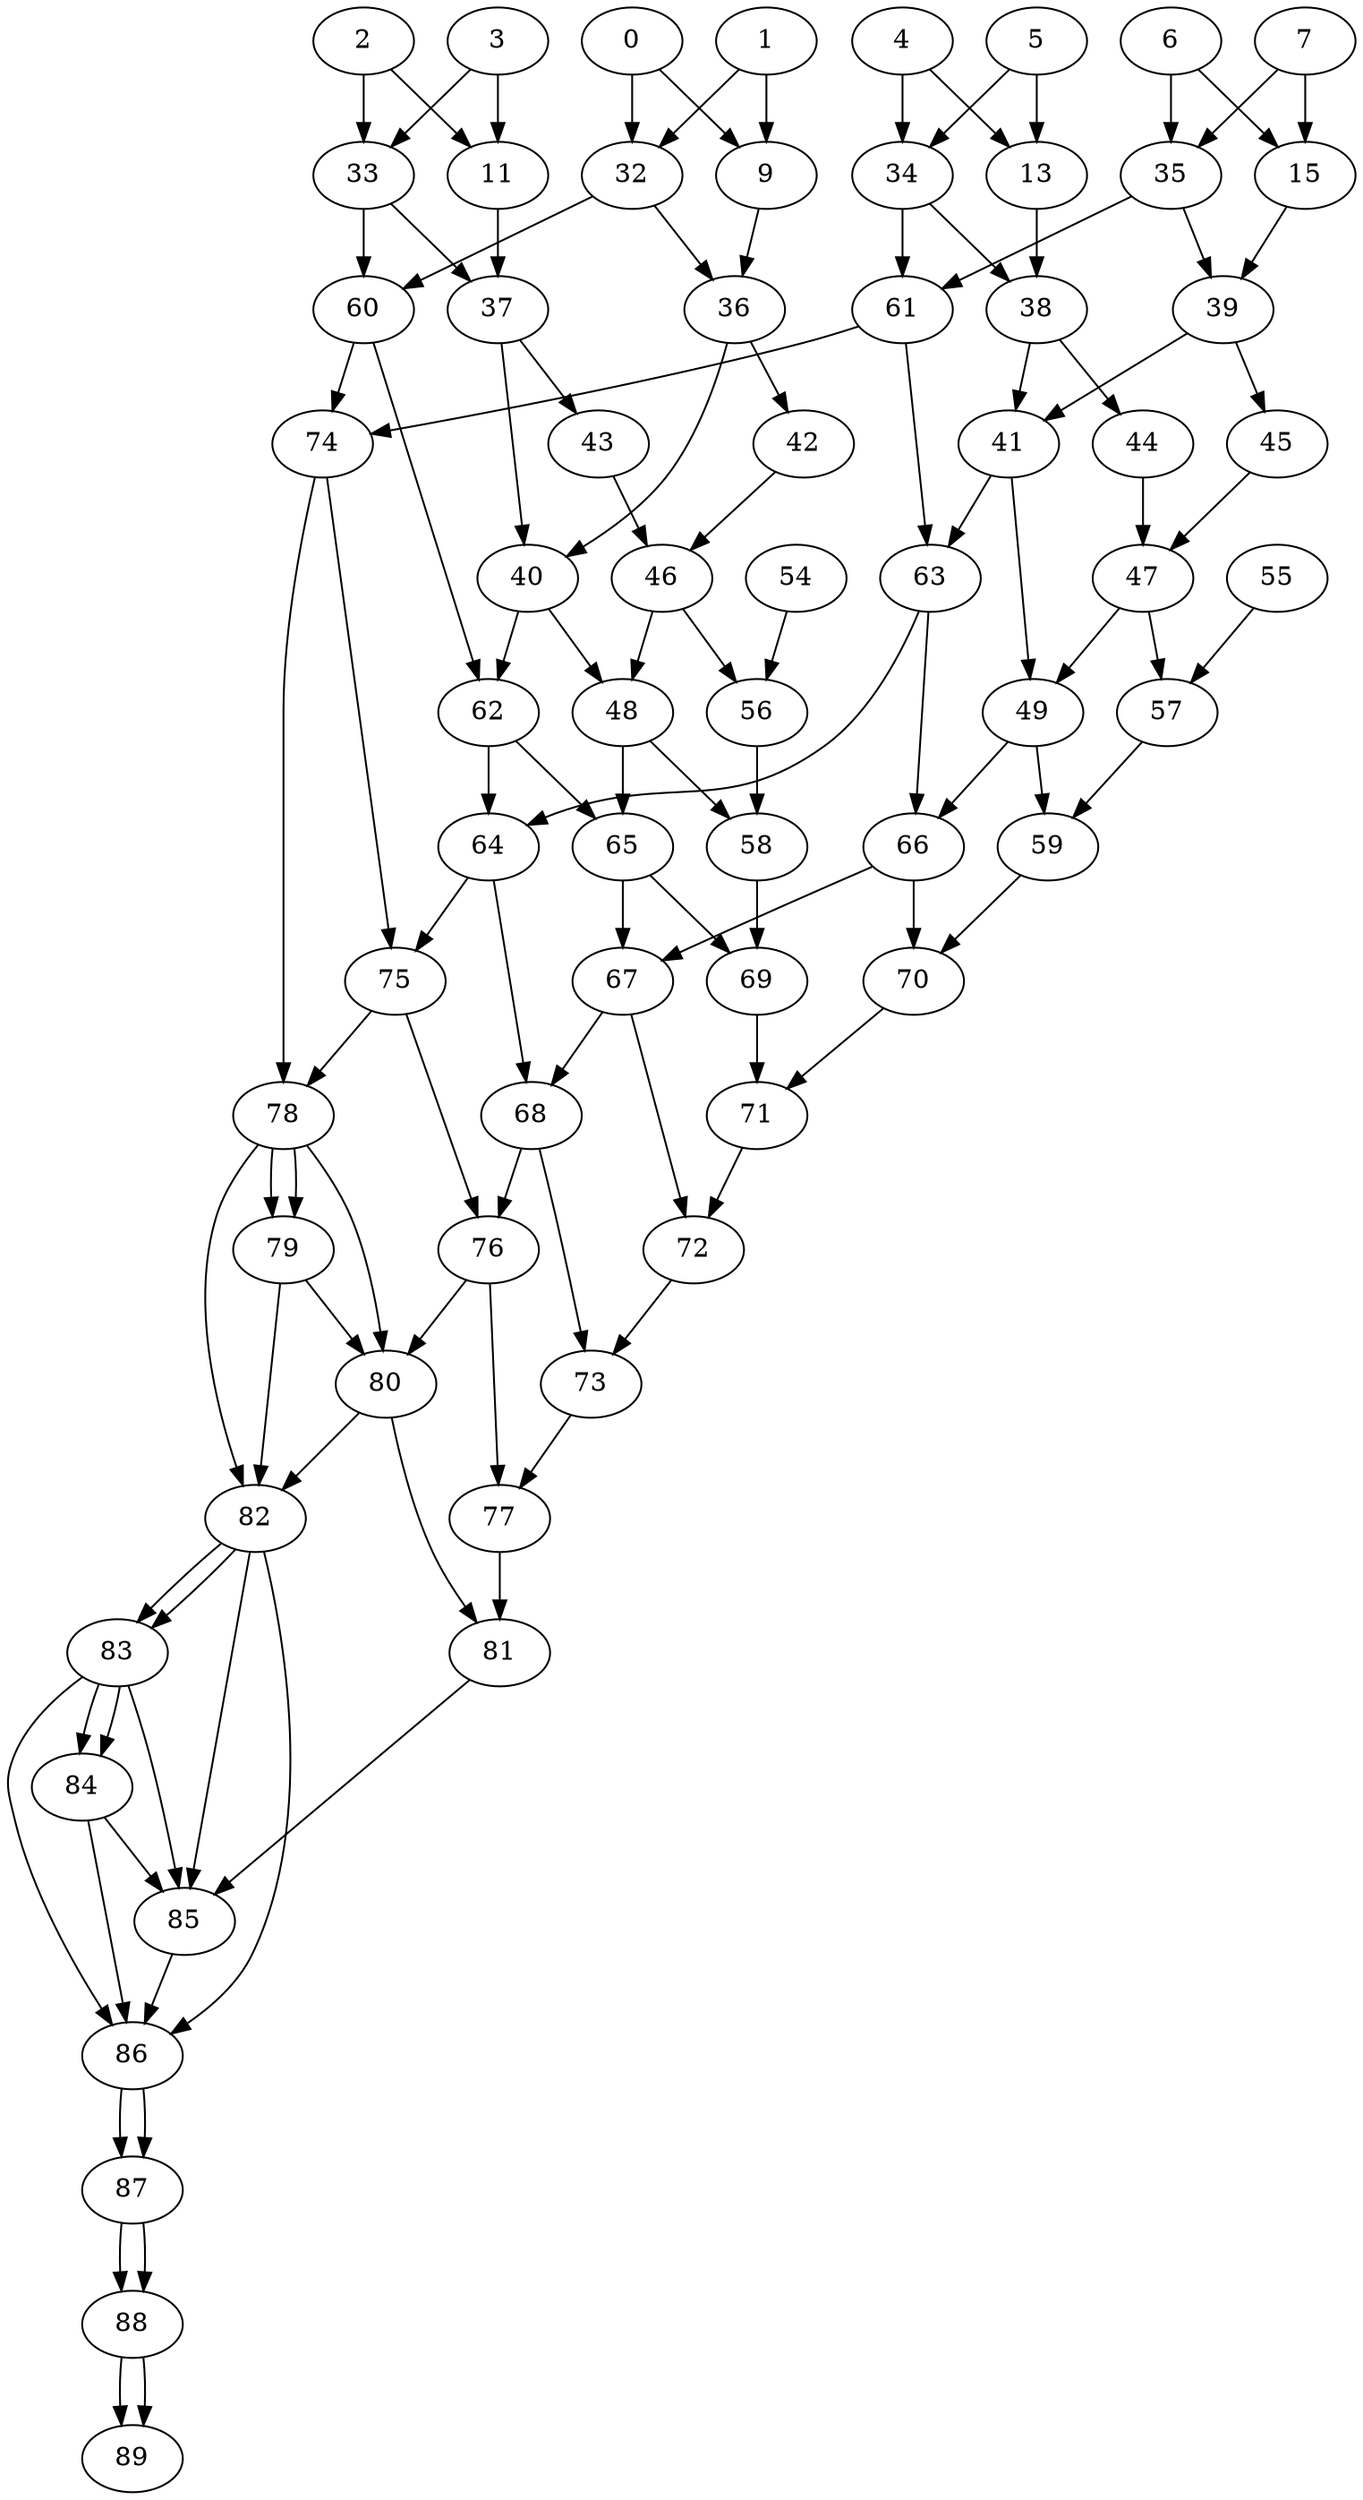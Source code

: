 digraph {
    0 [ ]
    1 [ ]
    2 [ ]
    3 [ ]
    4 [ ]
    5 [ ]
    6 [ ]
    7 [ ]
    9 [ ]
    11 [ ]
    13 [ ]
    15 [ ]
    32 [ ]
    33 [ ]
    34 [ ]
    35 [ ]
    36 [ ]
    37 [ ]
    38 [ ]
    39 [ ]
    40 [ ]
    41 [ ]
    42 [ ]
    43 [ ]
    44 [ ]
    45 [ ]
    46 [ ]
    47 [ ]
    48 [ ]
    49 [ ]
    54 [ ]
    55 [ ]
    56 [ ]
    57 [ ]
    58 [ ]
    59 [ ]
    60 [ ]
    61 [ ]
    62 [ ]
    63 [ ]
    64 [ ]
    65 [ ]
    66 [ ]
    67 [ ]
    68 [ ]
    69 [ ]
    70 [ ]
    71 [ ]
    72 [ ]
    73 [ ]
    74 [ ]
    75 [ ]
    76 [ ]
    77 [ ]
    78 [ ]
    79 [ ]
    80 [ ]
    81 [ ]
    82 [ ]
    83 [ ]
    84 [ ]
    85 [ ]
    86 [ ]
    87 [ ]
    88 [ ]
    89 [ ]
    0 -> 9 [ ]
    1 -> 9 [ ]
    2 -> 11 [ ]
    3 -> 11 [ ]
    4 -> 13 [ ]
    5 -> 13 [ ]
    6 -> 15 [ ]
    7 -> 15 [ ]
    0 -> 32 [ ]
    1 -> 32 [ ]
    2 -> 33 [ ]
    3 -> 33 [ ]
    4 -> 34 [ ]
    5 -> 34 [ ]
    6 -> 35 [ ]
    7 -> 35 [ ]
    32 -> 36 [ ]
    9 -> 36 [ ]
    33 -> 37 [ ]
    11 -> 37 [ ]
    34 -> 38 [ ]
    13 -> 38 [ ]
    35 -> 39 [ ]
    15 -> 39 [ ]
    36 -> 40 [ ]
    37 -> 40 [ ]
    38 -> 41 [ ]
    39 -> 41 [ ]
    36 -> 42 [ ]
    37 -> 43 [ ]
    38 -> 44 [ ]
    39 -> 45 [ ]
    42 -> 46 [ ]
    43 -> 46 [ ]
    44 -> 47 [ ]
    45 -> 47 [ ]
    40 -> 48 [ ]
    46 -> 48 [ ]
    41 -> 49 [ ]
    47 -> 49 [ ]
    46 -> 56 [ ]
    54 -> 56 [ ]
    47 -> 57 [ ]
    55 -> 57 [ ]
    48 -> 58 [ ]
    56 -> 58 [ ]
    49 -> 59 [ ]
    57 -> 59 [ ]
    32 -> 60 [ ]
    33 -> 60 [ ]
    34 -> 61 [ ]
    35 -> 61 [ ]
    60 -> 62 [ ]
    40 -> 62 [ ]
    61 -> 63 [ ]
    41 -> 63 [ ]
    62 -> 64 [ ]
    63 -> 64 [ ]
    62 -> 65 [ ]
    48 -> 65 [ ]
    63 -> 66 [ ]
    49 -> 66 [ ]
    65 -> 67 [ ]
    66 -> 67 [ ]
    64 -> 68 [ ]
    67 -> 68 [ ]
    65 -> 69 [ ]
    58 -> 69 [ ]
    66 -> 70 [ ]
    59 -> 70 [ ]
    69 -> 71 [ ]
    70 -> 71 [ ]
    67 -> 72 [ ]
    71 -> 72 [ ]
    68 -> 73 [ ]
    72 -> 73 [ ]
    60 -> 74 [ ]
    61 -> 74 [ ]
    74 -> 75 [ ]
    64 -> 75 [ ]
    75 -> 76 [ ]
    68 -> 76 [ ]
    76 -> 77 [ ]
    73 -> 77 [ ]
    74 -> 78 [ ]
    75 -> 78 [ ]
    78 -> 79 [ ]
    78 -> 79 [ ]
    78 -> 80 [ ]
    79 -> 80 [ ]
    76 -> 80 [ ]
    80 -> 81 [ ]
    77 -> 81 [ ]
    78 -> 82 [ ]
    79 -> 82 [ ]
    80 -> 82 [ ]
    82 -> 83 [ ]
    82 -> 83 [ ]
    83 -> 84 [ ]
    83 -> 84 [ ]
    82 -> 85 [ ]
    83 -> 85 [ ]
    84 -> 85 [ ]
    81 -> 85 [ ]
    82 -> 86 [ ]
    83 -> 86 [ ]
    84 -> 86 [ ]
    85 -> 86 [ ]
    86 -> 87 [ ]
    86 -> 87 [ ]
    87 -> 88 [ ]
    87 -> 88 [ ]
    88 -> 89 [ ]
    88 -> 89 [ ]
}
